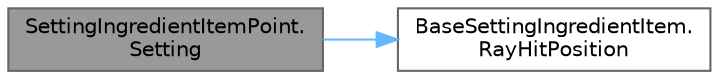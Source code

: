 digraph "SettingIngredientItemPoint.Setting"
{
 // LATEX_PDF_SIZE
  bgcolor="transparent";
  edge [fontname=Helvetica,fontsize=10,labelfontname=Helvetica,labelfontsize=10];
  node [fontname=Helvetica,fontsize=10,shape=box,height=0.2,width=0.4];
  rankdir="LR";
  Node1 [id="Node000001",label="SettingIngredientItemPoint.\lSetting",height=0.2,width=0.4,color="gray40", fillcolor="grey60", style="filled", fontcolor="black",tooltip=" "];
  Node1 -> Node2 [id="edge1_Node000001_Node000002",color="steelblue1",style="solid",tooltip=" "];
  Node2 [id="Node000002",label="BaseSettingIngredientItem.\lRayHitPosition",height=0.2,width=0.4,color="grey40", fillcolor="white", style="filled",URL="$class_base_setting_ingredient_item.html#aa80e69fee8df7465e5539c254d9816da",tooltip=" "];
}
